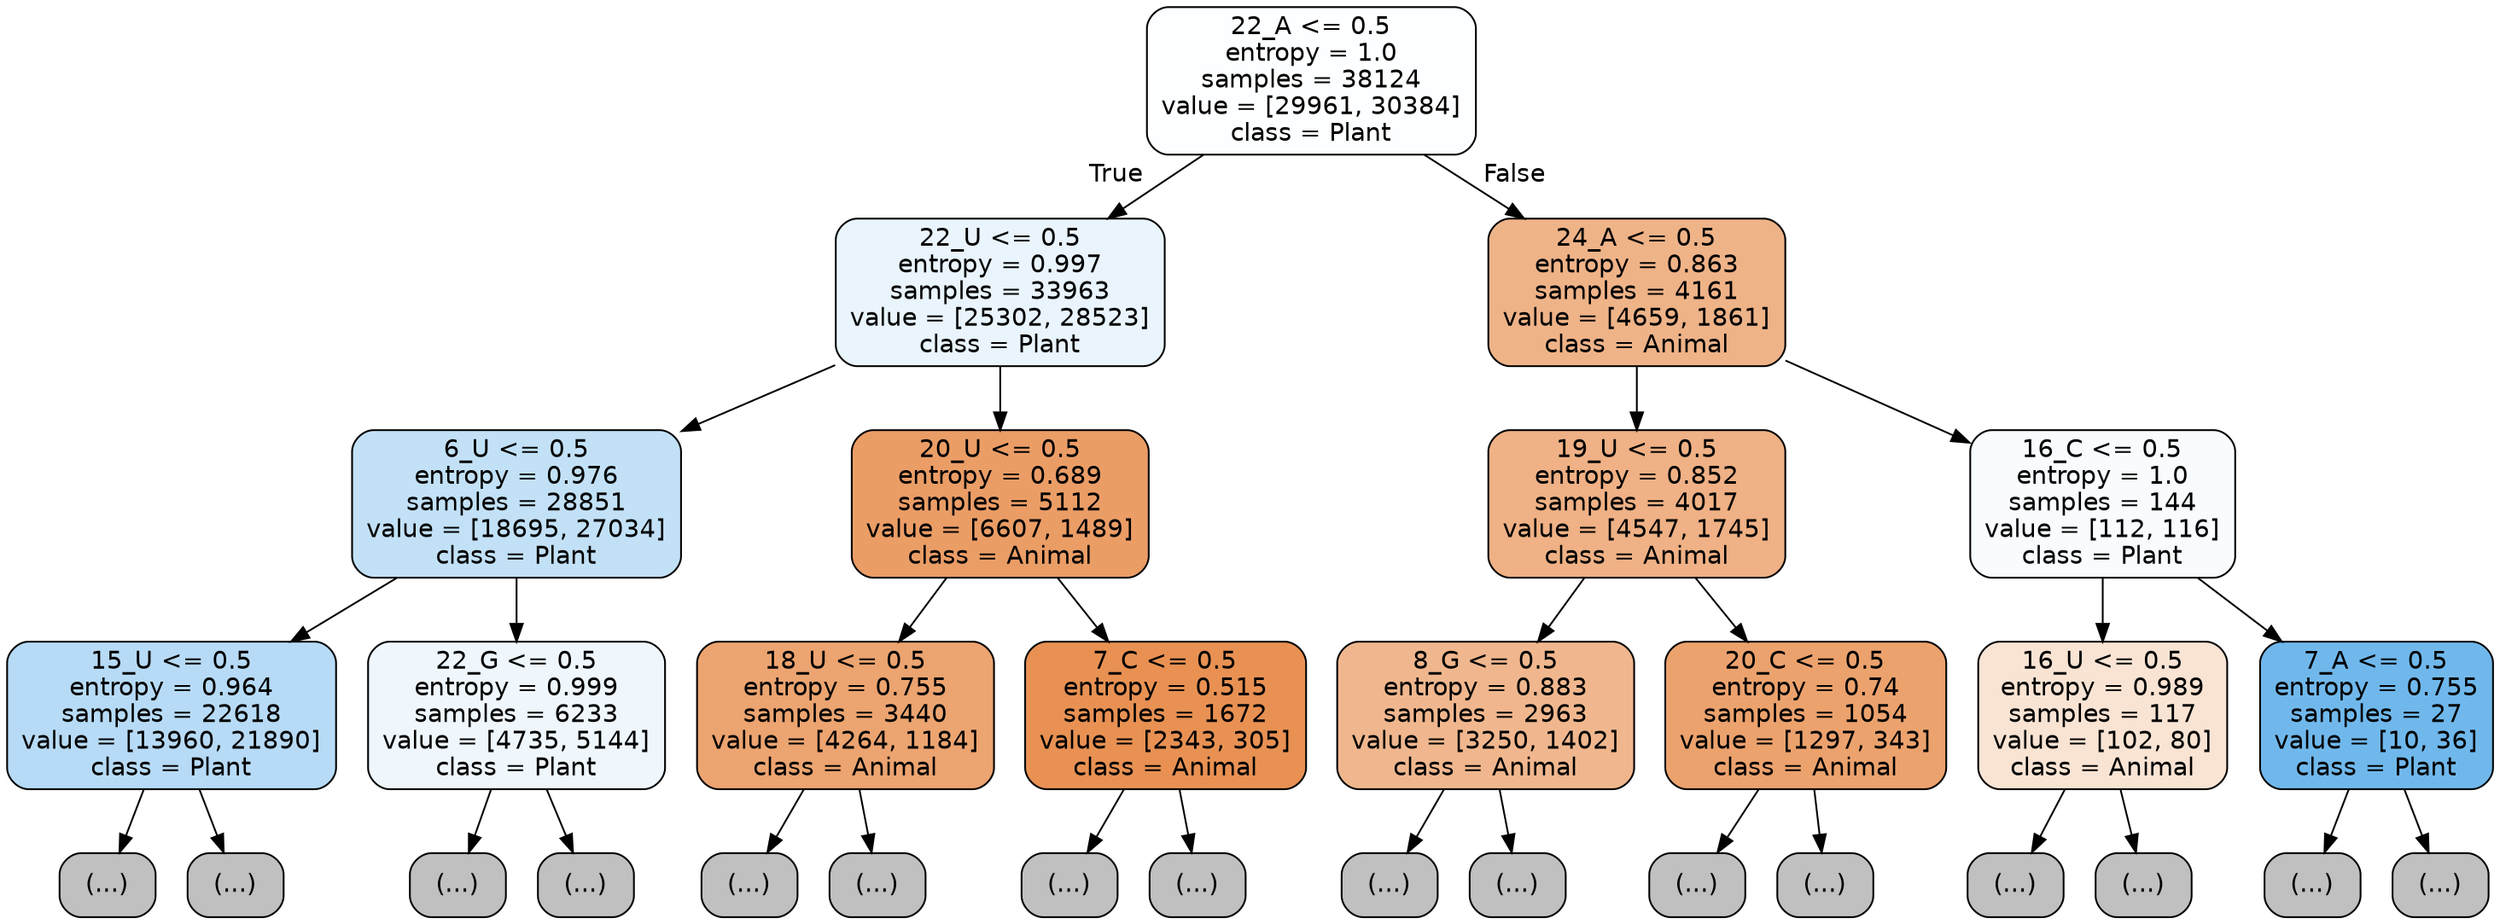 digraph Tree {
node [shape=box, style="filled, rounded", color="black", fontname="helvetica"] ;
edge [fontname="helvetica"] ;
0 [label="22_A <= 0.5\nentropy = 1.0\nsamples = 38124\nvalue = [29961, 30384]\nclass = Plant", fillcolor="#fcfeff"] ;
1 [label="22_U <= 0.5\nentropy = 0.997\nsamples = 33963\nvalue = [25302, 28523]\nclass = Plant", fillcolor="#e9f4fc"] ;
0 -> 1 [labeldistance=2.5, labelangle=45, headlabel="True"] ;
2 [label="6_U <= 0.5\nentropy = 0.976\nsamples = 28851\nvalue = [18695, 27034]\nclass = Plant", fillcolor="#c2e1f7"] ;
1 -> 2 ;
3 [label="15_U <= 0.5\nentropy = 0.964\nsamples = 22618\nvalue = [13960, 21890]\nclass = Plant", fillcolor="#b7dbf6"] ;
2 -> 3 ;
4 [label="(...)", fillcolor="#C0C0C0"] ;
3 -> 4 ;
7237 [label="(...)", fillcolor="#C0C0C0"] ;
3 -> 7237 ;
9676 [label="22_G <= 0.5\nentropy = 0.999\nsamples = 6233\nvalue = [4735, 5144]\nclass = Plant", fillcolor="#eff7fd"] ;
2 -> 9676 ;
9677 [label="(...)", fillcolor="#C0C0C0"] ;
9676 -> 9677 ;
12482 [label="(...)", fillcolor="#C0C0C0"] ;
9676 -> 12482 ;
12997 [label="20_U <= 0.5\nentropy = 0.689\nsamples = 5112\nvalue = [6607, 1489]\nclass = Animal", fillcolor="#eb9d66"] ;
1 -> 12997 ;
12998 [label="18_U <= 0.5\nentropy = 0.755\nsamples = 3440\nvalue = [4264, 1184]\nclass = Animal", fillcolor="#eca470"] ;
12997 -> 12998 ;
12999 [label="(...)", fillcolor="#C0C0C0"] ;
12998 -> 12999 ;
14018 [label="(...)", fillcolor="#C0C0C0"] ;
12998 -> 14018 ;
14435 [label="7_C <= 0.5\nentropy = 0.515\nsamples = 1672\nvalue = [2343, 305]\nclass = Animal", fillcolor="#e89153"] ;
12997 -> 14435 ;
14436 [label="(...)", fillcolor="#C0C0C0"] ;
14435 -> 14436 ;
14805 [label="(...)", fillcolor="#C0C0C0"] ;
14435 -> 14805 ;
14908 [label="24_A <= 0.5\nentropy = 0.863\nsamples = 4161\nvalue = [4659, 1861]\nclass = Animal", fillcolor="#efb388"] ;
0 -> 14908 [labeldistance=2.5, labelangle=-45, headlabel="False"] ;
14909 [label="19_U <= 0.5\nentropy = 0.852\nsamples = 4017\nvalue = [4547, 1745]\nclass = Animal", fillcolor="#efb185"] ;
14908 -> 14909 ;
14910 [label="8_G <= 0.5\nentropy = 0.883\nsamples = 2963\nvalue = [3250, 1402]\nclass = Animal", fillcolor="#f0b78e"] ;
14909 -> 14910 ;
14911 [label="(...)", fillcolor="#C0C0C0"] ;
14910 -> 14911 ;
15882 [label="(...)", fillcolor="#C0C0C0"] ;
14910 -> 15882 ;
16267 [label="20_C <= 0.5\nentropy = 0.74\nsamples = 1054\nvalue = [1297, 343]\nclass = Animal", fillcolor="#eca26d"] ;
14909 -> 16267 ;
16268 [label="(...)", fillcolor="#C0C0C0"] ;
16267 -> 16268 ;
16649 [label="(...)", fillcolor="#C0C0C0"] ;
16267 -> 16649 ;
16770 [label="16_C <= 0.5\nentropy = 1.0\nsamples = 144\nvalue = [112, 116]\nclass = Plant", fillcolor="#f8fcfe"] ;
14908 -> 16770 ;
16771 [label="16_U <= 0.5\nentropy = 0.989\nsamples = 117\nvalue = [102, 80]\nclass = Animal", fillcolor="#f9e4d4"] ;
16770 -> 16771 ;
16772 [label="(...)", fillcolor="#C0C0C0"] ;
16771 -> 16772 ;
16815 [label="(...)", fillcolor="#C0C0C0"] ;
16771 -> 16815 ;
16840 [label="7_A <= 0.5\nentropy = 0.755\nsamples = 27\nvalue = [10, 36]\nclass = Plant", fillcolor="#70b8ec"] ;
16770 -> 16840 ;
16841 [label="(...)", fillcolor="#C0C0C0"] ;
16840 -> 16841 ;
16850 [label="(...)", fillcolor="#C0C0C0"] ;
16840 -> 16850 ;
}